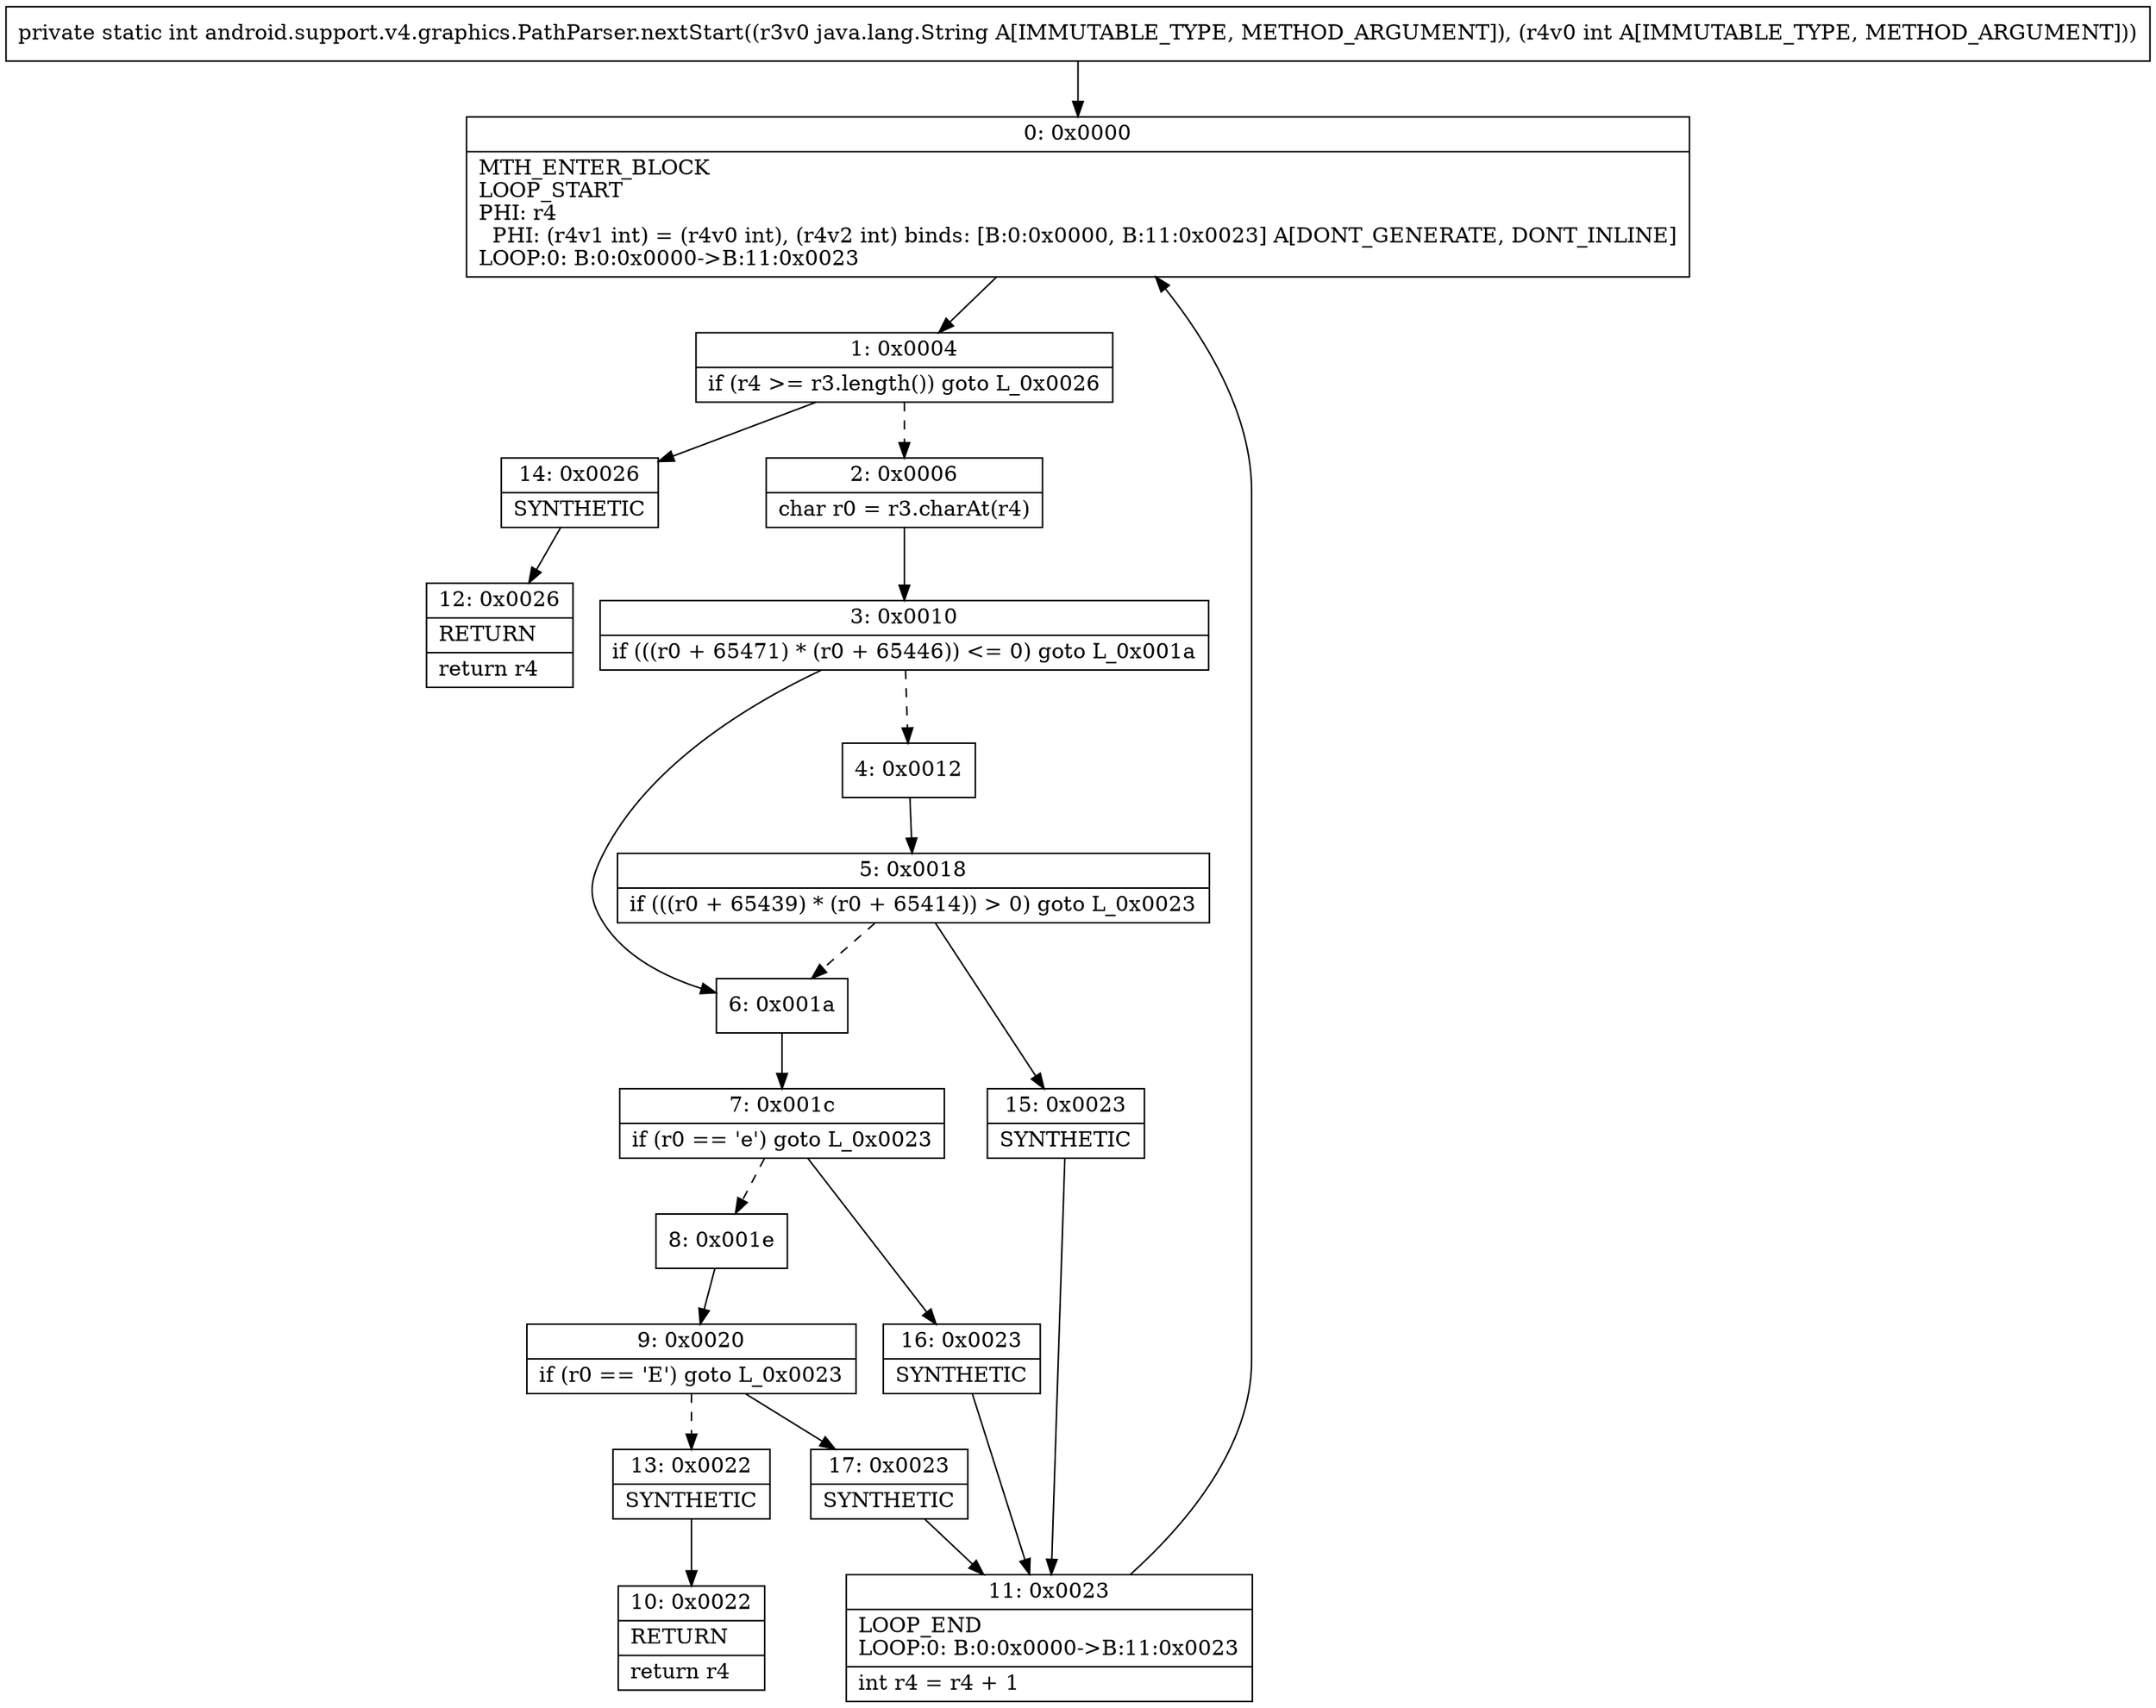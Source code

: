 digraph "CFG forandroid.support.v4.graphics.PathParser.nextStart(Ljava\/lang\/String;I)I" {
Node_0 [shape=record,label="{0\:\ 0x0000|MTH_ENTER_BLOCK\lLOOP_START\lPHI: r4 \l  PHI: (r4v1 int) = (r4v0 int), (r4v2 int) binds: [B:0:0x0000, B:11:0x0023] A[DONT_GENERATE, DONT_INLINE]\lLOOP:0: B:0:0x0000\-\>B:11:0x0023\l}"];
Node_1 [shape=record,label="{1\:\ 0x0004|if (r4 \>= r3.length()) goto L_0x0026\l}"];
Node_2 [shape=record,label="{2\:\ 0x0006|char r0 = r3.charAt(r4)\l}"];
Node_3 [shape=record,label="{3\:\ 0x0010|if (((r0 + 65471) * (r0 + 65446)) \<= 0) goto L_0x001a\l}"];
Node_4 [shape=record,label="{4\:\ 0x0012}"];
Node_5 [shape=record,label="{5\:\ 0x0018|if (((r0 + 65439) * (r0 + 65414)) \> 0) goto L_0x0023\l}"];
Node_6 [shape=record,label="{6\:\ 0x001a}"];
Node_7 [shape=record,label="{7\:\ 0x001c|if (r0 == 'e') goto L_0x0023\l}"];
Node_8 [shape=record,label="{8\:\ 0x001e}"];
Node_9 [shape=record,label="{9\:\ 0x0020|if (r0 == 'E') goto L_0x0023\l}"];
Node_10 [shape=record,label="{10\:\ 0x0022|RETURN\l|return r4\l}"];
Node_11 [shape=record,label="{11\:\ 0x0023|LOOP_END\lLOOP:0: B:0:0x0000\-\>B:11:0x0023\l|int r4 = r4 + 1\l}"];
Node_12 [shape=record,label="{12\:\ 0x0026|RETURN\l|return r4\l}"];
Node_13 [shape=record,label="{13\:\ 0x0022|SYNTHETIC\l}"];
Node_14 [shape=record,label="{14\:\ 0x0026|SYNTHETIC\l}"];
Node_15 [shape=record,label="{15\:\ 0x0023|SYNTHETIC\l}"];
Node_16 [shape=record,label="{16\:\ 0x0023|SYNTHETIC\l}"];
Node_17 [shape=record,label="{17\:\ 0x0023|SYNTHETIC\l}"];
MethodNode[shape=record,label="{private static int android.support.v4.graphics.PathParser.nextStart((r3v0 java.lang.String A[IMMUTABLE_TYPE, METHOD_ARGUMENT]), (r4v0 int A[IMMUTABLE_TYPE, METHOD_ARGUMENT])) }"];
MethodNode -> Node_0;
Node_0 -> Node_1;
Node_1 -> Node_2[style=dashed];
Node_1 -> Node_14;
Node_2 -> Node_3;
Node_3 -> Node_4[style=dashed];
Node_3 -> Node_6;
Node_4 -> Node_5;
Node_5 -> Node_6[style=dashed];
Node_5 -> Node_15;
Node_6 -> Node_7;
Node_7 -> Node_8[style=dashed];
Node_7 -> Node_16;
Node_8 -> Node_9;
Node_9 -> Node_13[style=dashed];
Node_9 -> Node_17;
Node_11 -> Node_0;
Node_13 -> Node_10;
Node_14 -> Node_12;
Node_15 -> Node_11;
Node_16 -> Node_11;
Node_17 -> Node_11;
}

